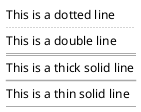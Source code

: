 @startsalt

{
  This is a dotted line
  ..
  This is a double line
  ==
  This is a thick solid line
  ~~
  This is a thin solid line
  --
}

@endsalt
